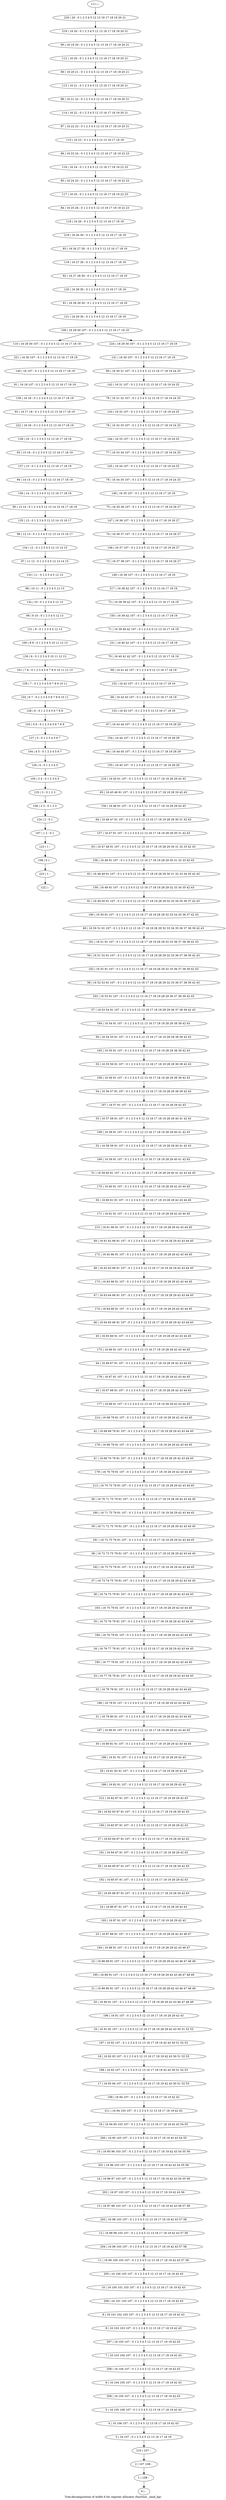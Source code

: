digraph G {
graph [label="Tree-decomposition of width 6 for register allocator (function _send_dg)"]
0[label="0 | : "];
1[label="1 | 108 : "];
2[label="2 | 107 108 : "];
3[label="3 | 16 107 : 0 1 2 3 4 5 12 13 16 17 18 19 "];
4[label="4 | 16 106 107 : 0 1 2 3 4 5 12 13 16 17 18 19 42 43 "];
5[label="5 | 16 105 106 107 : 0 1 2 3 4 5 12 13 16 17 18 19 42 43 "];
6[label="6 | 16 104 105 107 : 0 1 2 3 4 5 12 13 16 17 18 19 42 43 "];
7[label="7 | 16 103 104 107 : 0 1 2 3 4 5 12 13 16 17 18 19 42 43 "];
8[label="8 | 16 102 103 107 : 0 1 2 3 4 5 12 13 16 17 18 19 42 43 "];
9[label="9 | 16 101 102 103 107 : 0 1 2 3 4 5 12 13 16 17 18 19 42 43 "];
10[label="10 | 16 100 101 103 107 : 0 1 2 3 4 5 12 13 16 17 18 19 42 43 "];
11[label="11 | 16 99 100 103 107 : 0 1 2 3 4 5 12 13 16 17 18 19 42 43 57 58 "];
12[label="12 | 16 98 99 103 107 : 0 1 2 3 4 5 12 13 16 17 18 19 42 43 57 58 "];
13[label="13 | 16 97 98 103 107 : 0 1 2 3 4 5 12 13 16 17 18 19 42 43 56 57 58 "];
14[label="14 | 16 96 97 103 107 : 0 1 2 3 4 5 12 13 16 17 18 19 42 43 54 55 56 "];
15[label="15 | 16 95 96 103 107 : 0 1 2 3 4 5 12 13 16 17 18 19 42 43 54 55 56 "];
16[label="16 | 16 94 95 103 107 : 0 1 2 3 4 5 12 13 16 17 18 19 42 43 54 55 "];
17[label="17 | 16 93 94 107 : 0 1 2 3 4 5 12 13 16 17 18 19 42 43 50 51 52 53 "];
18[label="18 | 16 92 93 107 : 0 1 2 3 4 5 12 13 16 17 18 19 42 43 50 51 52 53 "];
19[label="19 | 16 91 92 107 : 0 1 2 3 4 5 12 13 16 17 18 19 28 29 42 43 50 51 52 53 "];
20[label="20 | 16 90 91 107 : 0 1 2 3 4 5 12 13 16 17 18 19 28 29 42 43 46 47 48 49 "];
21[label="21 | 16 89 90 91 107 : 0 1 2 3 4 5 12 13 16 17 18 19 28 29 42 43 46 47 48 49 "];
22[label="22 | 16 88 89 91 107 : 0 1 2 3 4 5 12 13 16 17 18 19 28 29 42 43 46 47 48 49 "];
23[label="23 | 16 87 88 91 107 : 0 1 2 3 4 5 12 13 16 17 18 19 28 29 42 43 46 47 "];
24[label="24 | 16 86 87 91 107 : 0 1 2 3 4 5 12 13 16 17 18 19 28 29 42 43 "];
25[label="25 | 16 85 86 87 91 107 : 0 1 2 3 4 5 12 13 16 17 18 19 28 29 42 43 "];
26[label="26 | 16 84 85 87 91 107 : 0 1 2 3 4 5 12 13 16 17 18 19 28 29 42 43 "];
27[label="27 | 16 83 84 87 91 107 : 0 1 2 3 4 5 12 13 16 17 18 19 28 29 42 43 "];
28[label="28 | 16 82 83 87 91 107 : 0 1 2 3 4 5 12 13 16 17 18 19 28 29 42 43 "];
29[label="29 | 16 81 82 91 107 : 0 1 2 3 4 5 12 13 16 17 18 19 28 29 42 43 "];
30[label="30 | 16 80 81 91 107 : 0 1 2 3 4 5 12 13 16 17 18 19 28 29 42 43 44 45 "];
31[label="31 | 16 79 80 91 107 : 0 1 2 3 4 5 12 13 16 17 18 19 28 29 42 43 44 45 "];
32[label="32 | 16 78 79 91 107 : 0 1 2 3 4 5 12 13 16 17 18 19 28 29 42 43 44 45 "];
33[label="33 | 16 77 78 79 91 107 : 0 1 2 3 4 5 12 13 16 17 18 19 28 29 42 43 44 45 "];
34[label="34 | 16 76 77 79 91 107 : 0 1 2 3 4 5 12 13 16 17 18 19 28 29 42 43 44 45 "];
35[label="35 | 16 75 76 79 91 107 : 0 1 2 3 4 5 12 13 16 17 18 19 28 29 42 43 44 45 "];
36[label="36 | 16 74 75 79 91 107 : 0 1 2 3 4 5 12 13 16 17 18 19 28 29 42 43 44 45 "];
37[label="37 | 16 73 74 75 79 91 107 : 0 1 2 3 4 5 12 13 16 17 18 19 28 29 42 43 44 45 "];
38[label="38 | 16 72 73 75 79 91 107 : 0 1 2 3 4 5 12 13 16 17 18 19 28 29 42 43 44 45 "];
39[label="39 | 16 71 72 75 79 91 107 : 0 1 2 3 4 5 12 13 16 17 18 19 28 29 42 43 44 45 "];
40[label="40 | 16 70 71 75 79 91 107 : 0 1 2 3 4 5 12 13 16 17 18 19 28 29 42 43 44 45 "];
41[label="41 | 16 69 70 79 91 107 : 0 1 2 3 4 5 12 13 16 17 18 19 28 29 42 43 44 45 "];
42[label="42 | 16 68 69 79 91 107 : 0 1 2 3 4 5 12 13 16 17 18 19 28 29 42 43 44 45 "];
43[label="43 | 16 67 68 91 107 : 0 1 2 3 4 5 12 13 16 17 18 19 28 29 42 43 44 45 "];
44[label="44 | 16 66 67 91 107 : 0 1 2 3 4 5 12 13 16 17 18 19 28 29 42 43 44 45 "];
45[label="45 | 16 65 66 91 107 : 0 1 2 3 4 5 12 13 16 17 18 19 28 29 42 43 44 45 "];
46[label="46 | 16 64 65 66 91 107 : 0 1 2 3 4 5 12 13 16 17 18 19 28 29 42 43 44 45 "];
47[label="47 | 16 63 64 66 91 107 : 0 1 2 3 4 5 12 13 16 17 18 19 28 29 42 43 44 45 "];
48[label="48 | 16 62 63 66 91 107 : 0 1 2 3 4 5 12 13 16 17 18 19 28 29 42 43 44 45 "];
49[label="49 | 16 61 62 66 91 107 : 0 1 2 3 4 5 12 13 16 17 18 19 28 29 42 43 44 45 "];
50[label="50 | 16 60 61 91 107 : 0 1 2 3 4 5 12 13 16 17 18 19 28 29 42 43 44 45 "];
51[label="51 | 16 59 60 91 107 : 0 1 2 3 4 5 12 13 16 17 18 19 28 29 40 41 42 43 44 45 "];
52[label="52 | 16 58 59 91 107 : 0 1 2 3 4 5 12 13 16 17 18 19 28 29 40 41 42 43 "];
53[label="53 | 16 57 58 91 107 : 0 1 2 3 4 5 12 13 16 17 18 19 28 29 40 41 42 43 "];
54[label="54 | 16 56 57 91 107 : 0 1 2 3 4 5 12 13 16 17 18 19 28 29 38 39 42 43 "];
55[label="55 | 16 55 56 91 107 : 0 1 2 3 4 5 12 13 16 17 18 19 28 29 38 39 42 43 "];
56[label="56 | 16 54 55 91 107 : 0 1 2 3 4 5 12 13 16 17 18 19 28 29 38 39 42 43 "];
57[label="57 | 16 53 54 91 107 : 0 1 2 3 4 5 12 13 16 17 18 19 28 29 36 37 38 39 42 43 "];
58[label="58 | 16 52 53 91 107 : 0 1 2 3 4 5 12 13 16 17 18 19 28 29 32 33 36 37 38 39 42 43 "];
59[label="59 | 16 51 52 91 107 : 0 1 2 3 4 5 12 13 16 17 18 19 28 29 32 33 36 37 38 39 42 43 "];
60[label="60 | 16 50 51 91 107 : 0 1 2 3 4 5 12 13 16 17 18 19 28 29 32 33 34 35 36 37 38 39 42 43 "];
61[label="61 | 16 49 50 91 107 : 0 1 2 3 4 5 12 13 16 17 18 19 28 29 32 33 34 35 36 37 42 43 "];
62[label="62 | 16 48 49 91 107 : 0 1 2 3 4 5 12 13 16 17 18 19 28 29 30 31 32 33 34 35 42 43 "];
63[label="63 | 16 47 48 91 107 : 0 1 2 3 4 5 12 13 16 17 18 19 28 29 30 31 32 33 42 43 "];
64[label="64 | 16 46 47 91 107 : 0 1 2 3 4 5 12 13 16 17 18 19 28 29 30 31 42 43 "];
65[label="65 | 16 45 46 91 107 : 0 1 2 3 4 5 12 13 16 17 18 19 28 29 42 43 "];
66[label="66 | 16 44 45 107 : 0 1 2 3 4 5 12 13 16 17 18 19 28 29 "];
67[label="67 | 16 43 44 107 : 0 1 2 3 4 5 12 13 16 17 18 19 28 29 "];
68[label="68 | 16 42 43 107 : 0 1 2 3 4 5 12 13 16 17 18 19 "];
69[label="69 | 16 41 42 107 : 0 1 2 3 4 5 12 13 16 17 18 19 "];
70[label="70 | 16 40 41 42 107 : 0 1 2 3 4 5 12 13 16 17 18 19 "];
71[label="71 | 16 39 40 42 107 : 0 1 2 3 4 5 12 13 16 17 18 19 "];
72[label="72 | 16 38 39 42 107 : 0 1 2 3 4 5 12 13 16 17 18 19 "];
73[label="73 | 16 37 38 107 : 0 1 2 3 4 5 12 13 16 17 18 19 26 27 "];
74[label="74 | 16 36 37 107 : 0 1 2 3 4 5 12 13 16 17 18 19 26 27 "];
75[label="75 | 16 35 36 107 : 0 1 2 3 4 5 12 13 16 17 18 19 26 27 "];
76[label="76 | 16 34 35 107 : 0 1 2 3 4 5 12 13 16 17 18 19 24 25 "];
77[label="77 | 16 33 34 107 : 0 1 2 3 4 5 12 13 16 17 18 19 24 25 "];
78[label="78 | 16 32 33 107 : 0 1 2 3 4 5 12 13 16 17 18 19 24 25 "];
79[label="79 | 16 31 32 107 : 0 1 2 3 4 5 12 13 16 17 18 19 24 25 "];
80[label="80 | 16 30 31 107 : 0 1 2 3 4 5 12 13 16 17 18 19 24 25 "];
81[label="81 | 16 28 29 30 : 0 1 2 3 4 5 12 13 16 17 18 19 "];
82[label="82 | 16 27 28 30 : 0 1 2 3 4 5 12 13 16 17 18 19 "];
83[label="83 | 16 26 27 30 : 0 1 2 3 4 5 12 13 16 17 18 19 "];
84[label="84 | 16 25 26 : 0 1 2 3 4 5 12 13 16 17 18 19 22 23 "];
85[label="85 | 16 24 25 : 0 1 2 3 4 5 12 13 16 17 18 19 22 23 "];
86[label="86 | 16 23 24 : 0 1 2 3 4 5 12 13 16 17 18 19 22 23 "];
87[label="87 | 16 22 23 : 0 1 2 3 4 5 12 13 16 17 18 19 20 21 "];
88[label="88 | 16 21 22 : 0 1 2 3 4 5 12 13 16 17 18 19 20 21 "];
89[label="89 | 16 20 21 : 0 1 2 3 4 5 12 13 16 17 18 19 20 21 "];
90[label="90 | 16 19 20 : 0 1 2 3 4 5 12 13 16 17 18 19 20 21 "];
91[label="91 | 16 18 107 : 0 1 2 3 4 5 12 13 16 17 18 19 "];
92[label="92 | 16 17 18 : 0 1 2 3 4 5 12 13 16 17 18 19 "];
93[label="93 | 15 16 : 0 1 2 3 4 5 12 13 16 17 18 19 "];
94[label="94 | 14 15 : 0 1 2 3 4 5 12 13 16 17 18 19 "];
95[label="95 | 13 14 : 0 1 2 3 4 5 12 13 14 15 16 17 18 19 "];
96[label="96 | 12 13 : 0 1 2 3 4 5 12 13 14 15 16 17 "];
97[label="97 | 11 12 : 0 1 2 3 4 5 12 13 14 15 "];
98[label="98 | 10 11 : 0 1 2 3 4 5 12 13 "];
99[label="99 | 9 10 : 0 1 2 3 4 5 12 13 "];
100[label="100 | 8 9 : 0 1 2 3 4 5 10 11 12 13 "];
101[label="101 | 7 8 : 0 1 2 3 4 5 6 7 8 9 10 11 12 13 "];
102[label="102 | 6 7 : 0 1 2 3 4 5 6 7 8 9 10 11 "];
103[label="103 | 5 6 : 0 1 2 3 4 5 6 7 8 9 "];
104[label="104 | 4 5 : 0 1 2 3 4 5 6 7 "];
105[label="105 | 3 4 : 0 1 2 3 4 5 "];
106[label="106 | 2 3 : 0 1 2 3 "];
107[label="107 | 1 2 : 0 1 "];
108[label="108 | 0 1 : "];
109[label="109 | 16 29 30 107 : 0 1 2 3 4 5 12 13 16 17 18 19 "];
110[label="110 | 16 29 30 107 : 0 1 2 3 4 5 12 13 16 17 18 19 "];
111[label="111 | : "];
112[label="112 | 16 20 : 0 1 2 3 4 5 12 13 16 17 18 19 20 21 "];
113[label="113 | 16 21 : 0 1 2 3 4 5 12 13 16 17 18 19 20 21 "];
114[label="114 | 16 22 : 0 1 2 3 4 5 12 13 16 17 18 19 20 21 "];
115[label="115 | 16 23 : 0 1 2 3 4 5 12 13 16 17 18 19 "];
116[label="116 | 16 24 : 0 1 2 3 4 5 12 13 16 17 18 19 22 23 "];
117[label="117 | 16 25 : 0 1 2 3 4 5 12 13 16 17 18 19 22 23 "];
118[label="118 | 16 26 : 0 1 2 3 4 5 12 13 16 17 18 19 "];
119[label="119 | 16 27 30 : 0 1 2 3 4 5 12 13 16 17 18 19 "];
120[label="120 | 16 28 30 : 0 1 2 3 4 5 12 13 16 17 18 19 "];
121[label="121 | 16 29 30 : 0 1 2 3 4 5 12 13 16 17 18 19 "];
122[label="122 | : "];
123[label="123 | 1 : "];
124[label="124 | 2 : 0 1 "];
125[label="125 | 3 : 0 1 2 3 "];
126[label="126 | 4 : 0 1 2 3 4 5 "];
127[label="127 | 5 : 0 1 2 3 4 5 6 7 "];
128[label="128 | 6 : 0 1 2 3 4 5 6 7 8 9 "];
129[label="129 | 7 : 0 1 2 3 4 5 6 7 8 9 10 11 "];
130[label="130 | 8 : 0 1 2 3 4 5 10 11 12 13 "];
131[label="131 | 9 : 0 1 2 3 4 5 12 13 "];
132[label="132 | 10 : 0 1 2 3 4 5 12 13 "];
133[label="133 | 11 : 0 1 2 3 4 5 12 13 "];
134[label="134 | 12 : 0 1 2 3 4 5 12 13 14 15 "];
135[label="135 | 13 : 0 1 2 3 4 5 12 13 14 15 16 17 "];
136[label="136 | 14 : 0 1 2 3 4 5 12 13 16 17 18 19 "];
137[label="137 | 15 : 0 1 2 3 4 5 12 13 16 17 18 19 "];
138[label="138 | 16 : 0 1 2 3 4 5 12 13 16 17 18 19 "];
139[label="139 | 16 18 : 0 1 2 3 4 5 12 13 16 17 18 19 "];
140[label="140 | 16 107 : 0 1 2 3 4 5 12 13 16 17 18 19 "];
141[label="141 | 16 30 107 : 0 1 2 3 4 5 12 13 16 17 18 19 "];
142[label="142 | 16 31 107 : 0 1 2 3 4 5 12 13 16 17 18 19 24 25 "];
143[label="143 | 16 32 107 : 0 1 2 3 4 5 12 13 16 17 18 19 24 25 "];
144[label="144 | 16 33 107 : 0 1 2 3 4 5 12 13 16 17 18 19 24 25 "];
145[label="145 | 16 34 107 : 0 1 2 3 4 5 12 13 16 17 18 19 24 25 "];
146[label="146 | 16 35 107 : 0 1 2 3 4 5 12 13 16 17 18 19 "];
147[label="147 | 16 36 107 : 0 1 2 3 4 5 12 13 16 17 18 19 26 27 "];
148[label="148 | 16 37 107 : 0 1 2 3 4 5 12 13 16 17 18 19 26 27 "];
149[label="149 | 16 38 107 : 0 1 2 3 4 5 12 13 16 17 18 19 "];
150[label="150 | 16 39 42 107 : 0 1 2 3 4 5 12 13 16 17 18 19 "];
151[label="151 | 16 40 42 107 : 0 1 2 3 4 5 12 13 16 17 18 19 "];
152[label="152 | 16 42 107 : 0 1 2 3 4 5 12 13 16 17 18 19 "];
153[label="153 | 16 43 107 : 0 1 2 3 4 5 12 13 16 17 18 19 "];
154[label="154 | 16 44 107 : 0 1 2 3 4 5 12 13 16 17 18 19 28 29 "];
155[label="155 | 16 45 107 : 0 1 2 3 4 5 12 13 16 17 18 19 28 29 "];
156[label="156 | 16 46 91 107 : 0 1 2 3 4 5 12 13 16 17 18 19 28 29 42 43 "];
157[label="157 | 16 47 91 107 : 0 1 2 3 4 5 12 13 16 17 18 19 28 29 30 31 42 43 "];
158[label="158 | 16 48 91 107 : 0 1 2 3 4 5 12 13 16 17 18 19 28 29 30 31 32 33 42 43 "];
159[label="159 | 16 49 91 107 : 0 1 2 3 4 5 12 13 16 17 18 19 28 29 32 33 34 35 42 43 "];
160[label="160 | 16 50 91 107 : 0 1 2 3 4 5 12 13 16 17 18 19 28 29 32 33 34 35 36 37 42 43 "];
161[label="161 | 16 51 91 107 : 0 1 2 3 4 5 12 13 16 17 18 19 28 29 32 33 36 37 38 39 42 43 "];
162[label="162 | 16 52 91 107 : 0 1 2 3 4 5 12 13 16 17 18 19 28 29 32 33 36 37 38 39 42 43 "];
163[label="163 | 16 53 91 107 : 0 1 2 3 4 5 12 13 16 17 18 19 28 29 36 37 38 39 42 43 "];
164[label="164 | 16 54 91 107 : 0 1 2 3 4 5 12 13 16 17 18 19 28 29 38 39 42 43 "];
165[label="165 | 16 55 91 107 : 0 1 2 3 4 5 12 13 16 17 18 19 28 29 38 39 42 43 "];
166[label="166 | 16 56 91 107 : 0 1 2 3 4 5 12 13 16 17 18 19 28 29 38 39 42 43 "];
167[label="167 | 16 57 91 107 : 0 1 2 3 4 5 12 13 16 17 18 19 28 29 42 43 "];
168[label="168 | 16 58 91 107 : 0 1 2 3 4 5 12 13 16 17 18 19 28 29 40 41 42 43 "];
169[label="169 | 16 59 91 107 : 0 1 2 3 4 5 12 13 16 17 18 19 28 29 40 41 42 43 "];
170[label="170 | 16 60 91 107 : 0 1 2 3 4 5 12 13 16 17 18 19 28 29 42 43 44 45 "];
171[label="171 | 16 61 91 107 : 0 1 2 3 4 5 12 13 16 17 18 19 28 29 42 43 44 45 "];
172[label="172 | 16 62 66 91 107 : 0 1 2 3 4 5 12 13 16 17 18 19 28 29 42 43 44 45 "];
173[label="173 | 16 63 66 91 107 : 0 1 2 3 4 5 12 13 16 17 18 19 28 29 42 43 44 45 "];
174[label="174 | 16 64 66 91 107 : 0 1 2 3 4 5 12 13 16 17 18 19 28 29 42 43 44 45 "];
175[label="175 | 16 66 91 107 : 0 1 2 3 4 5 12 13 16 17 18 19 28 29 42 43 44 45 "];
176[label="176 | 16 67 91 107 : 0 1 2 3 4 5 12 13 16 17 18 19 28 29 42 43 44 45 "];
177[label="177 | 16 68 91 107 : 0 1 2 3 4 5 12 13 16 17 18 19 28 29 42 43 44 45 "];
178[label="178 | 16 69 79 91 107 : 0 1 2 3 4 5 12 13 16 17 18 19 28 29 42 43 44 45 "];
179[label="179 | 16 70 79 91 107 : 0 1 2 3 4 5 12 13 16 17 18 19 28 29 42 43 44 45 "];
180[label="180 | 16 71 75 79 91 107 : 0 1 2 3 4 5 12 13 16 17 18 19 28 29 42 43 44 45 "];
181[label="181 | 16 72 75 79 91 107 : 0 1 2 3 4 5 12 13 16 17 18 19 28 29 42 43 44 45 "];
182[label="182 | 16 73 75 79 91 107 : 0 1 2 3 4 5 12 13 16 17 18 19 28 29 42 43 44 45 "];
183[label="183 | 16 75 79 91 107 : 0 1 2 3 4 5 12 13 16 17 18 19 28 29 42 43 44 45 "];
184[label="184 | 16 76 79 91 107 : 0 1 2 3 4 5 12 13 16 17 18 19 28 29 42 43 44 45 "];
185[label="185 | 16 77 79 91 107 : 0 1 2 3 4 5 12 13 16 17 18 19 28 29 42 43 44 45 "];
186[label="186 | 16 79 91 107 : 0 1 2 3 4 5 12 13 16 17 18 19 28 29 42 43 44 45 "];
187[label="187 | 16 80 91 107 : 0 1 2 3 4 5 12 13 16 17 18 19 28 29 42 43 44 45 "];
188[label="188 | 16 81 91 107 : 0 1 2 3 4 5 12 13 16 17 18 19 28 29 42 43 "];
189[label="189 | 16 82 91 107 : 0 1 2 3 4 5 12 13 16 17 18 19 28 29 42 43 "];
190[label="190 | 16 83 87 91 107 : 0 1 2 3 4 5 12 13 16 17 18 19 28 29 42 43 "];
191[label="191 | 16 84 87 91 107 : 0 1 2 3 4 5 12 13 16 17 18 19 28 29 42 43 "];
192[label="192 | 16 85 87 91 107 : 0 1 2 3 4 5 12 13 16 17 18 19 28 29 42 43 "];
193[label="193 | 16 87 91 107 : 0 1 2 3 4 5 12 13 16 17 18 19 28 29 42 43 "];
194[label="194 | 16 88 91 107 : 0 1 2 3 4 5 12 13 16 17 18 19 28 29 42 43 46 47 "];
195[label="195 | 16 89 91 107 : 0 1 2 3 4 5 12 13 16 17 18 19 28 29 42 43 46 47 48 49 "];
196[label="196 | 16 91 107 : 0 1 2 3 4 5 12 13 16 17 18 19 28 29 42 43 "];
197[label="197 | 16 92 107 : 0 1 2 3 4 5 12 13 16 17 18 19 42 43 50 51 52 53 "];
198[label="198 | 16 93 107 : 0 1 2 3 4 5 12 13 16 17 18 19 42 43 50 51 52 53 "];
199[label="199 | 16 94 107 : 0 1 2 3 4 5 12 13 16 17 18 19 42 43 "];
200[label="200 | 16 95 103 107 : 0 1 2 3 4 5 12 13 16 17 18 19 42 43 54 55 "];
201[label="201 | 16 96 103 107 : 0 1 2 3 4 5 12 13 16 17 18 19 42 43 54 55 56 "];
202[label="202 | 16 97 103 107 : 0 1 2 3 4 5 12 13 16 17 18 19 42 43 56 "];
203[label="203 | 16 98 103 107 : 0 1 2 3 4 5 12 13 16 17 18 19 42 43 57 58 "];
204[label="204 | 16 99 103 107 : 0 1 2 3 4 5 12 13 16 17 18 19 42 43 57 58 "];
205[label="205 | 16 100 103 107 : 0 1 2 3 4 5 12 13 16 17 18 19 42 43 "];
206[label="206 | 16 101 103 107 : 0 1 2 3 4 5 12 13 16 17 18 19 42 43 "];
207[label="207 | 16 103 107 : 0 1 2 3 4 5 12 13 16 17 18 19 42 43 "];
208[label="208 | 16 104 107 : 0 1 2 3 4 5 12 13 16 17 18 19 42 43 "];
209[label="209 | 16 105 107 : 0 1 2 3 4 5 12 13 16 17 18 19 42 43 "];
210[label="210 | 107 : "];
211[label="211 | 16 94 103 107 : 0 1 2 3 4 5 12 13 16 17 18 19 42 43 "];
212[label="212 | 16 82 87 91 107 : 0 1 2 3 4 5 12 13 16 17 18 19 28 29 42 43 "];
213[label="213 | 16 70 75 79 91 107 : 0 1 2 3 4 5 12 13 16 17 18 19 28 29 42 43 44 45 "];
214[label="214 | 16 68 79 91 107 : 0 1 2 3 4 5 12 13 16 17 18 19 28 29 42 43 44 45 "];
215[label="215 | 16 61 66 91 107 : 0 1 2 3 4 5 12 13 16 17 18 19 28 29 42 43 44 45 "];
216[label="216 | 16 45 91 107 : 0 1 2 3 4 5 12 13 16 17 18 19 28 29 42 43 "];
217[label="217 | 16 38 42 107 : 0 1 2 3 4 5 12 13 16 17 18 19 "];
218[label="218 | 16 26 30 : 0 1 2 3 4 5 12 13 16 17 18 19 "];
219[label="219 | 19 20 : 0 1 2 3 4 5 12 13 16 17 18 19 20 21 "];
220[label="220 | 20 : 0 1 2 3 4 5 12 13 16 17 18 19 20 21 "];
221[label="221 | 16 30 107 : 0 1 2 3 4 5 12 13 16 17 18 19 "];
222[label="222 | 16 18 : 0 1 2 3 4 5 12 13 16 17 18 19 "];
223[label="223 | 1 : "];
224[label="224 | 16 29 30 107 : 0 1 2 3 4 5 12 13 16 17 18 19 "];
123->108 ;
107->123 ;
124->107 ;
106->124 ;
125->106 ;
105->125 ;
126->105 ;
104->126 ;
127->104 ;
103->127 ;
128->103 ;
102->128 ;
129->102 ;
101->129 ;
130->101 ;
100->130 ;
131->100 ;
99->131 ;
132->99 ;
98->132 ;
133->98 ;
97->133 ;
134->97 ;
96->134 ;
135->96 ;
95->135 ;
136->95 ;
94->136 ;
137->94 ;
93->137 ;
138->93 ;
139->92 ;
91->139 ;
140->91 ;
221->140 ;
110->221 ;
222->138 ;
92->222 ;
223->122 ;
108->223 ;
111->220 ;
220->219 ;
219->90 ;
90->112 ;
112->89 ;
89->113 ;
113->88 ;
88->114 ;
114->87 ;
87->115 ;
115->86 ;
86->116 ;
116->85 ;
85->117 ;
117->84 ;
84->118 ;
118->218 ;
218->83 ;
83->119 ;
119->82 ;
82->120 ;
120->81 ;
81->121 ;
121->109 ;
141->80 ;
80->142 ;
142->79 ;
79->143 ;
143->78 ;
78->144 ;
144->77 ;
77->145 ;
145->76 ;
76->146 ;
146->75 ;
75->147 ;
147->74 ;
74->148 ;
148->73 ;
73->149 ;
149->217 ;
217->72 ;
72->150 ;
150->71 ;
71->151 ;
151->70 ;
70->69 ;
69->152 ;
152->68 ;
68->153 ;
153->67 ;
67->154 ;
154->66 ;
66->155 ;
155->216 ;
216->65 ;
65->156 ;
156->64 ;
64->157 ;
157->63 ;
63->158 ;
158->62 ;
62->159 ;
159->61 ;
61->160 ;
160->60 ;
60->161 ;
161->59 ;
59->162 ;
162->58 ;
58->163 ;
163->57 ;
57->164 ;
164->56 ;
56->165 ;
165->55 ;
55->166 ;
166->54 ;
54->167 ;
167->53 ;
53->168 ;
168->52 ;
52->169 ;
169->51 ;
51->170 ;
170->50 ;
50->171 ;
171->215 ;
215->49 ;
49->172 ;
172->48 ;
48->173 ;
173->47 ;
47->174 ;
174->46 ;
46->45 ;
45->175 ;
175->44 ;
44->176 ;
176->43 ;
43->177 ;
177->214 ;
214->42 ;
42->178 ;
178->41 ;
41->179 ;
179->213 ;
213->40 ;
40->180 ;
180->39 ;
39->181 ;
181->38 ;
38->182 ;
182->37 ;
37->36 ;
36->183 ;
183->35 ;
35->184 ;
184->34 ;
34->185 ;
185->33 ;
33->32 ;
32->186 ;
186->31 ;
31->187 ;
187->30 ;
30->188 ;
188->29 ;
29->189 ;
189->212 ;
212->28 ;
28->190 ;
190->27 ;
27->191 ;
191->26 ;
26->192 ;
192->25 ;
25->24 ;
24->193 ;
193->23 ;
23->194 ;
194->22 ;
22->195 ;
195->21 ;
21->20 ;
20->196 ;
196->19 ;
19->197 ;
197->18 ;
18->198 ;
198->17 ;
17->199 ;
199->211 ;
211->16 ;
16->200 ;
200->15 ;
15->201 ;
201->14 ;
14->202 ;
202->13 ;
13->203 ;
203->12 ;
12->204 ;
204->11 ;
11->205 ;
205->10 ;
10->206 ;
206->9 ;
9->8 ;
8->207 ;
207->7 ;
7->208 ;
208->6 ;
6->209 ;
209->5 ;
5->4 ;
4->3 ;
3->210 ;
210->2 ;
2->1 ;
1->0 ;
224->141 ;
109->110 ;
109->224 ;
}
